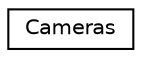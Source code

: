 digraph "Graphe hiérarchique des classes"
{
  edge [fontname="Helvetica",fontsize="10",labelfontname="Helvetica",labelfontsize="10"];
  node [fontname="Helvetica",fontsize="10",shape=record];
  rankdir="LR";
  Node0 [label="Cameras",height=0.2,width=0.4,color="black", fillcolor="white", style="filled",URL="$class_cameras.html"];
}
